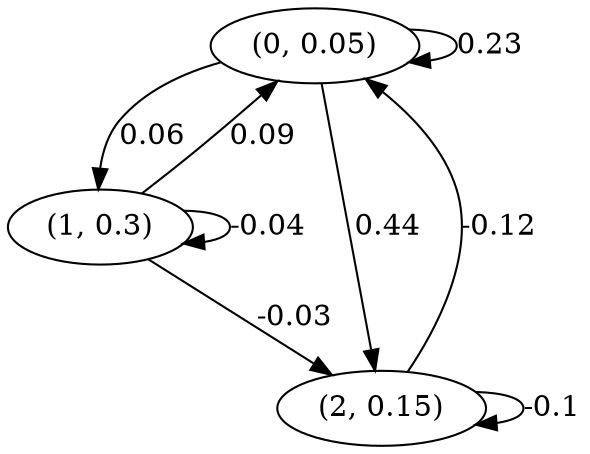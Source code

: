 digraph {
    0 [ label = "(0, 0.05)" ]
    1 [ label = "(1, 0.3)" ]
    2 [ label = "(2, 0.15)" ]
    0 -> 0 [ label = "0.23" ]
    1 -> 1 [ label = "-0.04" ]
    2 -> 2 [ label = "-0.1" ]
    1 -> 0 [ label = "0.09" ]
    2 -> 0 [ label = "-0.12" ]
    0 -> 1 [ label = "0.06" ]
    0 -> 2 [ label = "0.44" ]
    1 -> 2 [ label = "-0.03" ]
}

